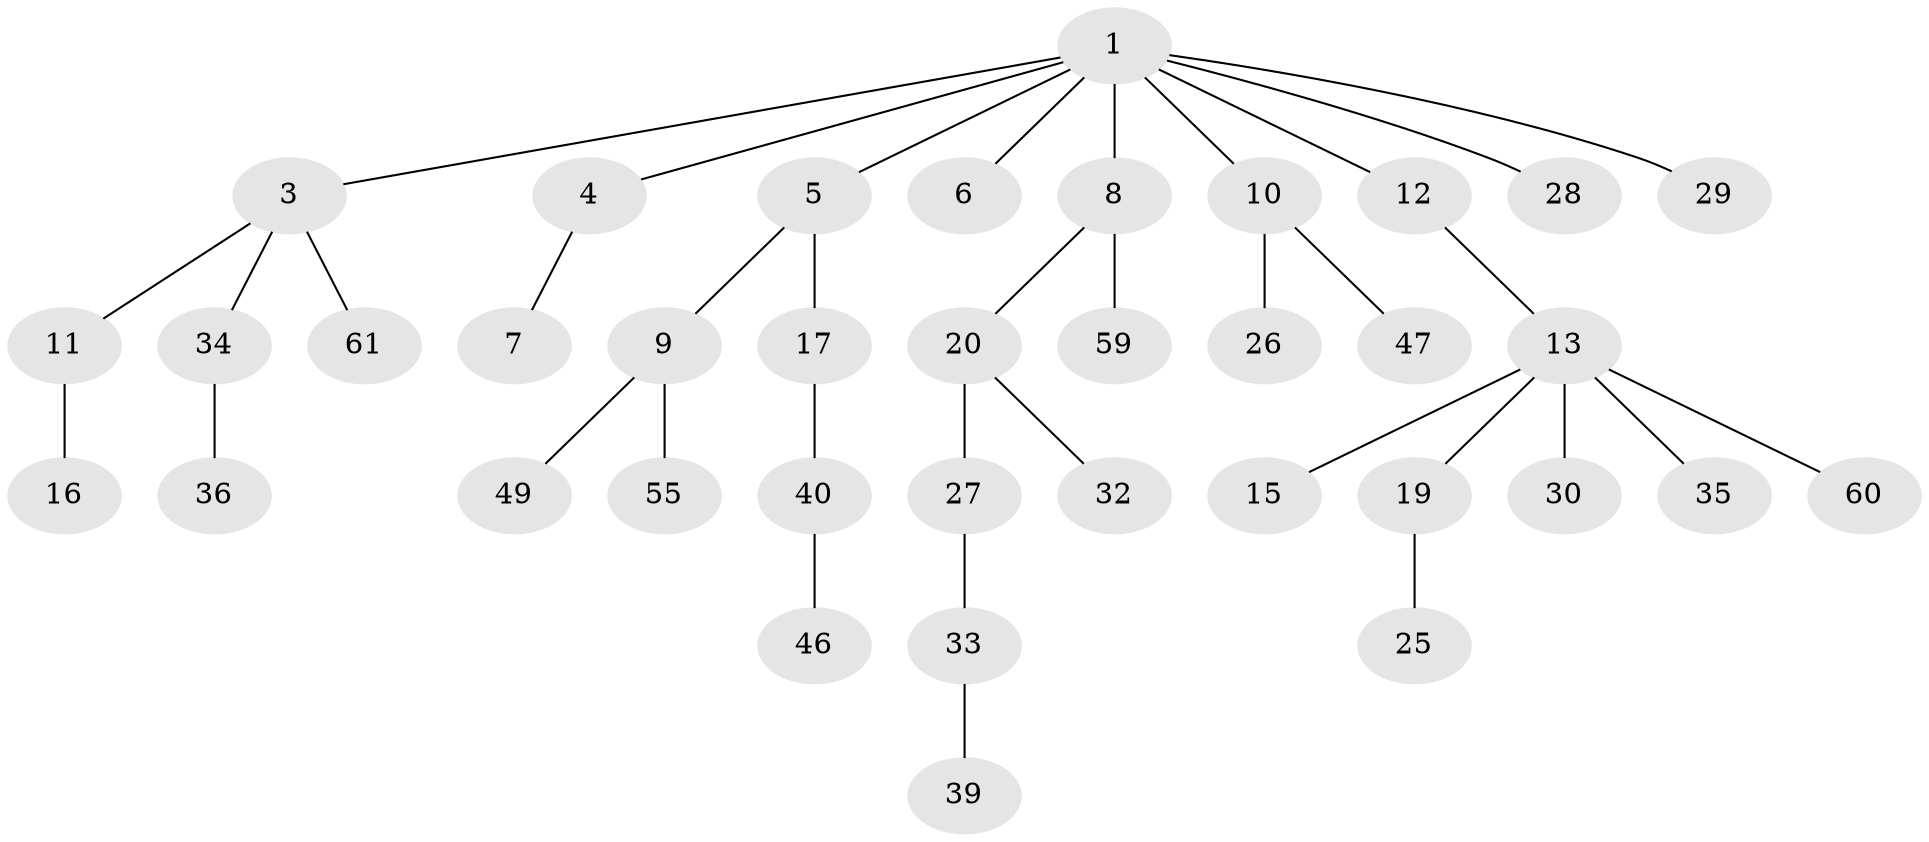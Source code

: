 // original degree distribution, {6: 0.03225806451612903, 5: 0.016129032258064516, 4: 0.04838709677419355, 2: 0.27419354838709675, 3: 0.16129032258064516, 1: 0.46774193548387094}
// Generated by graph-tools (version 1.1) at 2025/19/03/04/25 18:19:14]
// undirected, 37 vertices, 36 edges
graph export_dot {
graph [start="1"]
  node [color=gray90,style=filled];
  1 [super="+2"];
  3;
  4;
  5;
  6 [super="+56"];
  7 [super="+22"];
  8;
  9 [super="+31+18"];
  10 [super="+23+21"];
  11 [super="+38+37"];
  12 [super="+14"];
  13;
  15 [super="+48"];
  16 [super="+58+51"];
  17 [super="+62"];
  19;
  20 [super="+57+24"];
  25;
  26;
  27;
  28;
  29;
  30;
  32 [super="+41"];
  33;
  34;
  35 [super="+43"];
  36;
  39 [super="+53+54"];
  40 [super="+42"];
  46;
  47;
  49;
  55;
  59;
  60;
  61;
  1 -- 3;
  1 -- 4;
  1 -- 6;
  1 -- 8;
  1 -- 12;
  1 -- 5;
  1 -- 10;
  1 -- 28;
  1 -- 29;
  3 -- 11;
  3 -- 34;
  3 -- 61;
  4 -- 7;
  5 -- 9;
  5 -- 17;
  8 -- 20;
  8 -- 59;
  9 -- 49;
  9 -- 55;
  10 -- 26;
  10 -- 47;
  11 -- 16;
  12 -- 13;
  13 -- 15;
  13 -- 19;
  13 -- 30;
  13 -- 35;
  13 -- 60;
  17 -- 40;
  19 -- 25;
  20 -- 32;
  20 -- 27;
  27 -- 33;
  33 -- 39;
  34 -- 36;
  40 -- 46;
}
